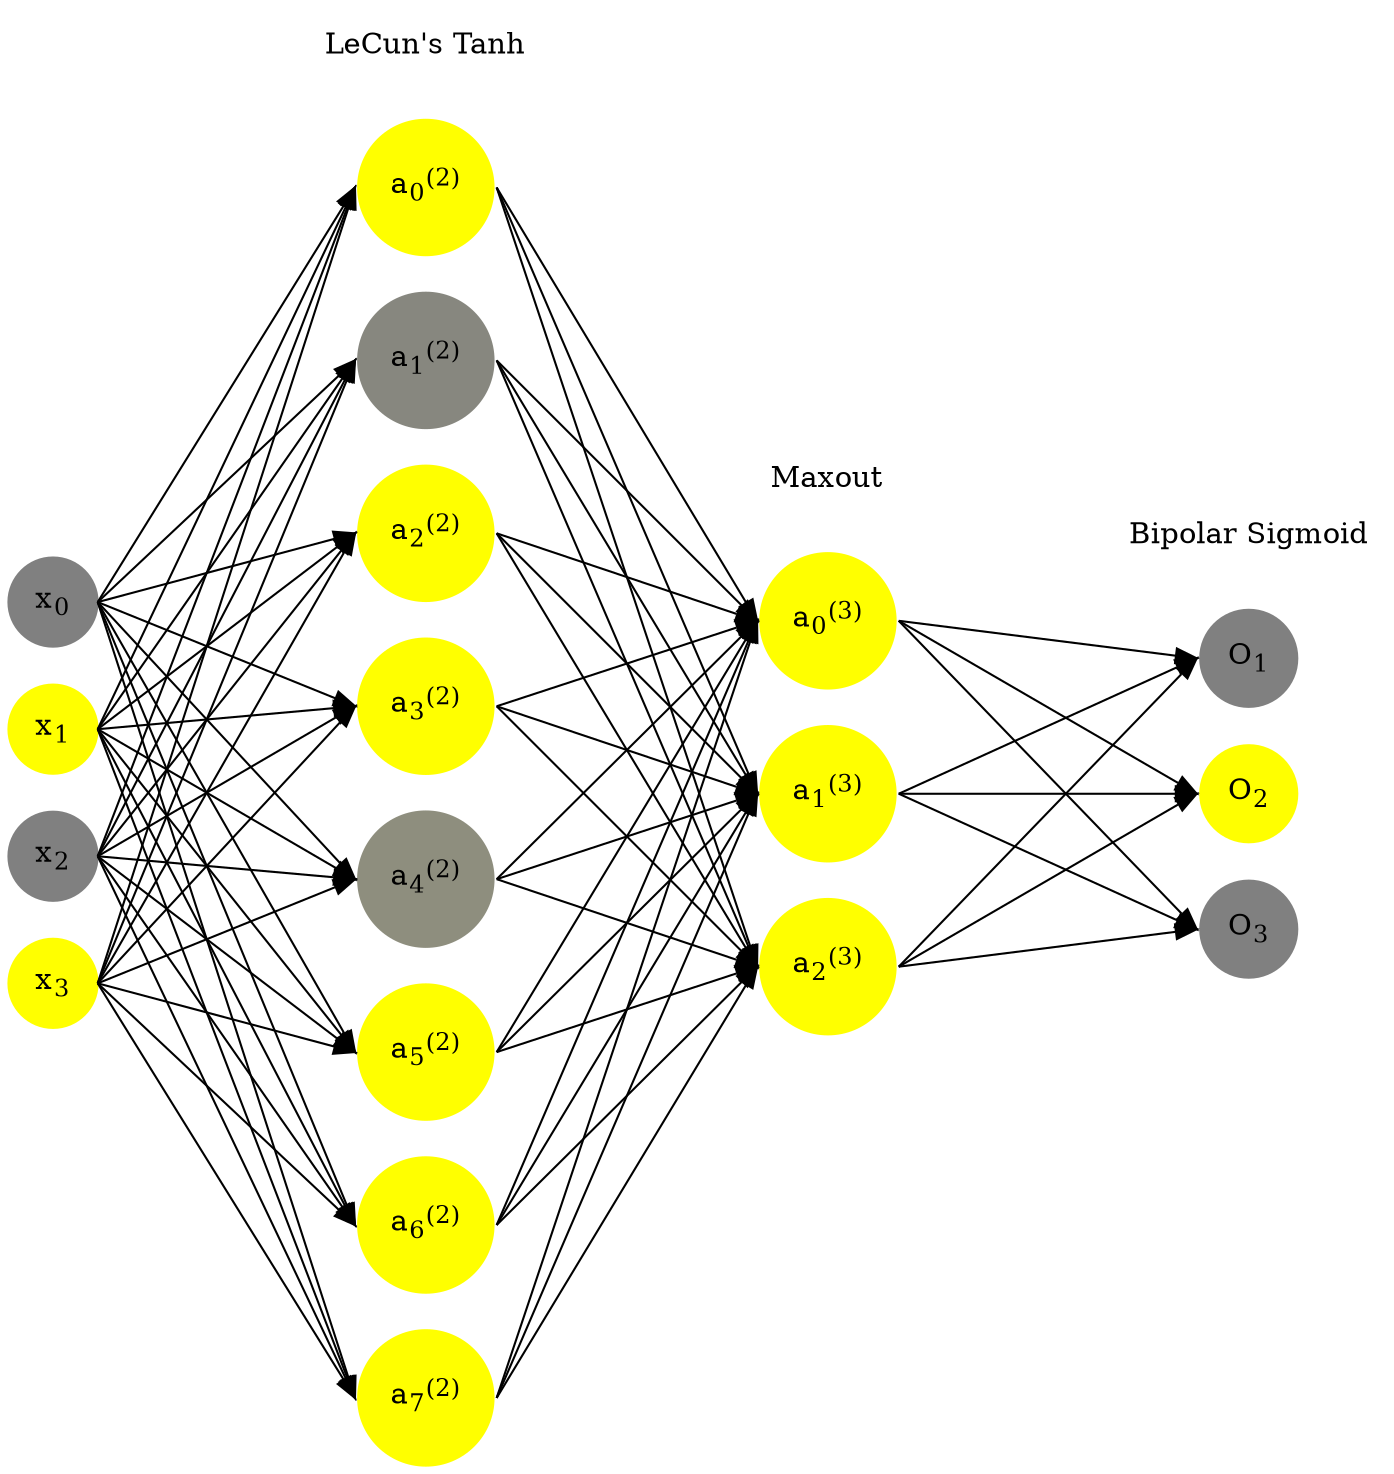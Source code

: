 digraph G {
	rankdir = LR;
	splines=false;
	edge[style=invis];
	ranksep= 1.4;
	{
	node [shape=circle, color="0.1667, 0.0, 0.5", style=filled, fillcolor="0.1667, 0.0, 0.5"];
	x0 [label=<x<sub>0</sub>>];
	}
	{
	node [shape=circle, color="0.1667, 1.0, 1.0", style=filled, fillcolor="0.1667, 1.0, 1.0"];
	x1 [label=<x<sub>1</sub>>];
	}
	{
	node [shape=circle, color="0.1667, 0.0, 0.5", style=filled, fillcolor="0.1667, 0.0, 0.5"];
	x2 [label=<x<sub>2</sub>>];
	}
	{
	node [shape=circle, color="0.1667, 1.0, 1.0", style=filled, fillcolor="0.1667, 1.0, 1.0"];
	x3 [label=<x<sub>3</sub>>];
	}
	{
	node [shape=circle, color="0.1667, 1.044730, 1.022365", style=filled, fillcolor="0.1667, 1.044730, 1.022365"];
	a02 [label=<a<sub>0</sub><sup>(2)</sup>>];
	}
	{
	node [shape=circle, color="0.1667, 0.055459, 0.527729", style=filled, fillcolor="0.1667, 0.055459, 0.527729"];
	a12 [label=<a<sub>1</sub><sup>(2)</sup>>];
	}
	{
	node [shape=circle, color="0.1667, 1.159502, 1.079751", style=filled, fillcolor="0.1667, 1.159502, 1.079751"];
	a22 [label=<a<sub>2</sub><sup>(2)</sup>>];
	}
	{
	node [shape=circle, color="0.1667, 1.364217, 1.182108", style=filled, fillcolor="0.1667, 1.364217, 1.182108"];
	a32 [label=<a<sub>3</sub><sup>(2)</sup>>];
	}
	{
	node [shape=circle, color="0.1667, 0.110493, 0.555247", style=filled, fillcolor="0.1667, 0.110493, 0.555247"];
	a42 [label=<a<sub>4</sub><sup>(2)</sup>>];
	}
	{
	node [shape=circle, color="0.1667, 1.138501, 1.069251", style=filled, fillcolor="0.1667, 1.138501, 1.069251"];
	a52 [label=<a<sub>5</sub><sup>(2)</sup>>];
	}
	{
	node [shape=circle, color="0.1667, 1.629602, 1.314801", style=filled, fillcolor="0.1667, 1.629602, 1.314801"];
	a62 [label=<a<sub>6</sub><sup>(2)</sup>>];
	}
	{
	node [shape=circle, color="0.1667, 1.329195, 1.164598", style=filled, fillcolor="0.1667, 1.329195, 1.164598"];
	a72 [label=<a<sub>7</sub><sup>(2)</sup>>];
	}
	{
	node [shape=circle, color="0.1667, 1.047535, 1.023767", style=filled, fillcolor="0.1667, 1.047535, 1.023767"];
	a03 [label=<a<sub>0</sub><sup>(3)</sup>>];
	}
	{
	node [shape=circle, color="0.1667, 1.047535, 1.023767", style=filled, fillcolor="0.1667, 1.047535, 1.023767"];
	a13 [label=<a<sub>1</sub><sup>(3)</sup>>];
	}
	{
	node [shape=circle, color="0.1667, 1.047535, 1.023767", style=filled, fillcolor="0.1667, 1.047535, 1.023767"];
	a23 [label=<a<sub>2</sub><sup>(3)</sup>>];
	}
	{
	node [shape=circle, color="0.1667, 0.0, 0.5", style=filled, fillcolor="0.1667, 0.0, 0.5"];
	O1 [label=<O<sub>1</sub>>];
	}
	{
	node [shape=circle, color="0.1667, 1.0, 1.0", style=filled, fillcolor="0.1667, 1.0, 1.0"];
	O2 [label=<O<sub>2</sub>>];
	}
	{
	node [shape=circle, color="0.1667, 0.0, 0.5", style=filled, fillcolor="0.1667, 0.0, 0.5"];
	O3 [label=<O<sub>3</sub>>];
	}
	{
	rank=same;
	x0->x1->x2->x3;
	}
	{
	rank=same;
	a02->a12->a22->a32->a42->a52->a62->a72;
	}
	{
	rank=same;
	a03->a13->a23;
	}
	{
	rank=same;
	O1->O2->O3;
	}
	l1 [shape=plaintext,label="LeCun's Tanh"];
	l1->a02;
	{rank=same; l1;a02};
	l2 [shape=plaintext,label="Maxout"];
	l2->a03;
	{rank=same; l2;a03};
	l3 [shape=plaintext,label="Bipolar Sigmoid"];
	l3->O1;
	{rank=same; l3;O1};
edge[style=solid, tailport=e, headport=w];
	{x0;x1;x2;x3} -> {a02;a12;a22;a32;a42;a52;a62;a72};
	{a02;a12;a22;a32;a42;a52;a62;a72} -> {a03;a13;a23};
	{a03;a13;a23} -> {O1,O2,O3};
}